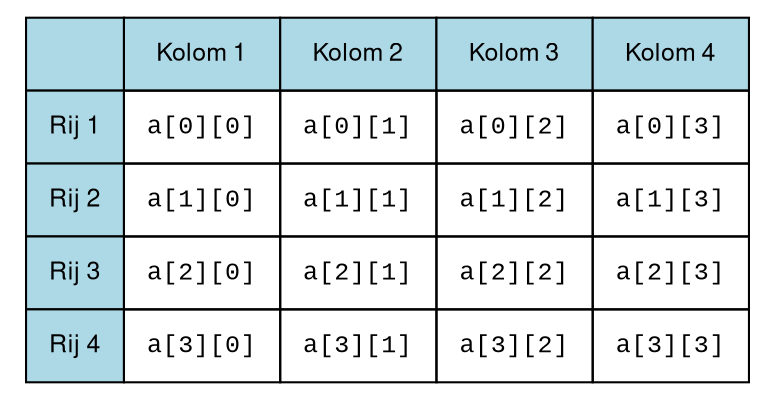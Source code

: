 digraph {

    // 120dpi png rendering:
    // dot -Tpng -Gdpi=100 -Nfontname=Helvetica -Efontname=Helvetica -o 2d_array.png 2d_arrsy.dot

    tbl [
        fontname="Helvetica, Sans serif"
        fontsize="12"
        shape=plaintext
        label=<

        <table border="0" cellborder="1" cellspacing="0" CELLPADDING="10">
            <tr>
                <td bgcolor="lightblue"></td>
                <td bgcolor="lightblue">Kolom 1</td>
                <td bgcolor="lightblue">Kolom 2</td>
                <td bgcolor="lightblue">Kolom 3</td>
                <td bgcolor="lightblue">Kolom 4</td>
            </tr>
            <tr>
                <td bgcolor="lightblue">Rij 1</td>
                <td><font face="Courier New, Courier">a[0][0]</font></td>
                <td><font face="Courier New, Courier">a[0][1]</font></td>
                <td><font face="Courier New, Courier">a[0][2]</font></td>
                <td><font face="Courier New, Courier">a[0][3]</font></td>
            </tr>
            <tr>
                <td bgcolor="lightblue">Rij 2</td>
                <td><font face="Courier New, Courier">a[1][0]</font></td>
                <td><font face="Courier New, Courier">a[1][1]</font></td>
                <td><font face="Courier New, Courier">a[1][2]</font></td>
                <td><font face="Courier New, Courier">a[1][3]</font></td>
            </tr>
            <tr>
                <td bgcolor="lightblue">Rij 3</td>
                <td><font face="Courier New, Courier">a[2][0]</font></td>
                <td><font face="Courier New, Courier">a[2][1]</font></td>
                <td><font face="Courier New, Courier">a[2][2]</font></td>
                <td><font face="Courier New, Courier">a[2][3]</font></td>
            </tr>
            <tr>
                <td bgcolor="lightblue">Rij 4</td>
                <td><font face="Courier New, Courier">a[3][0]</font></td>
                <td><font face="Courier New, Courier">a[3][1]</font></td>
                <td><font face="Courier New, Courier">a[3][2]</font></td>
                <td><font face="Courier New, Courier">a[3][3]</font></td>
            </tr>
        </table>

    >];
}